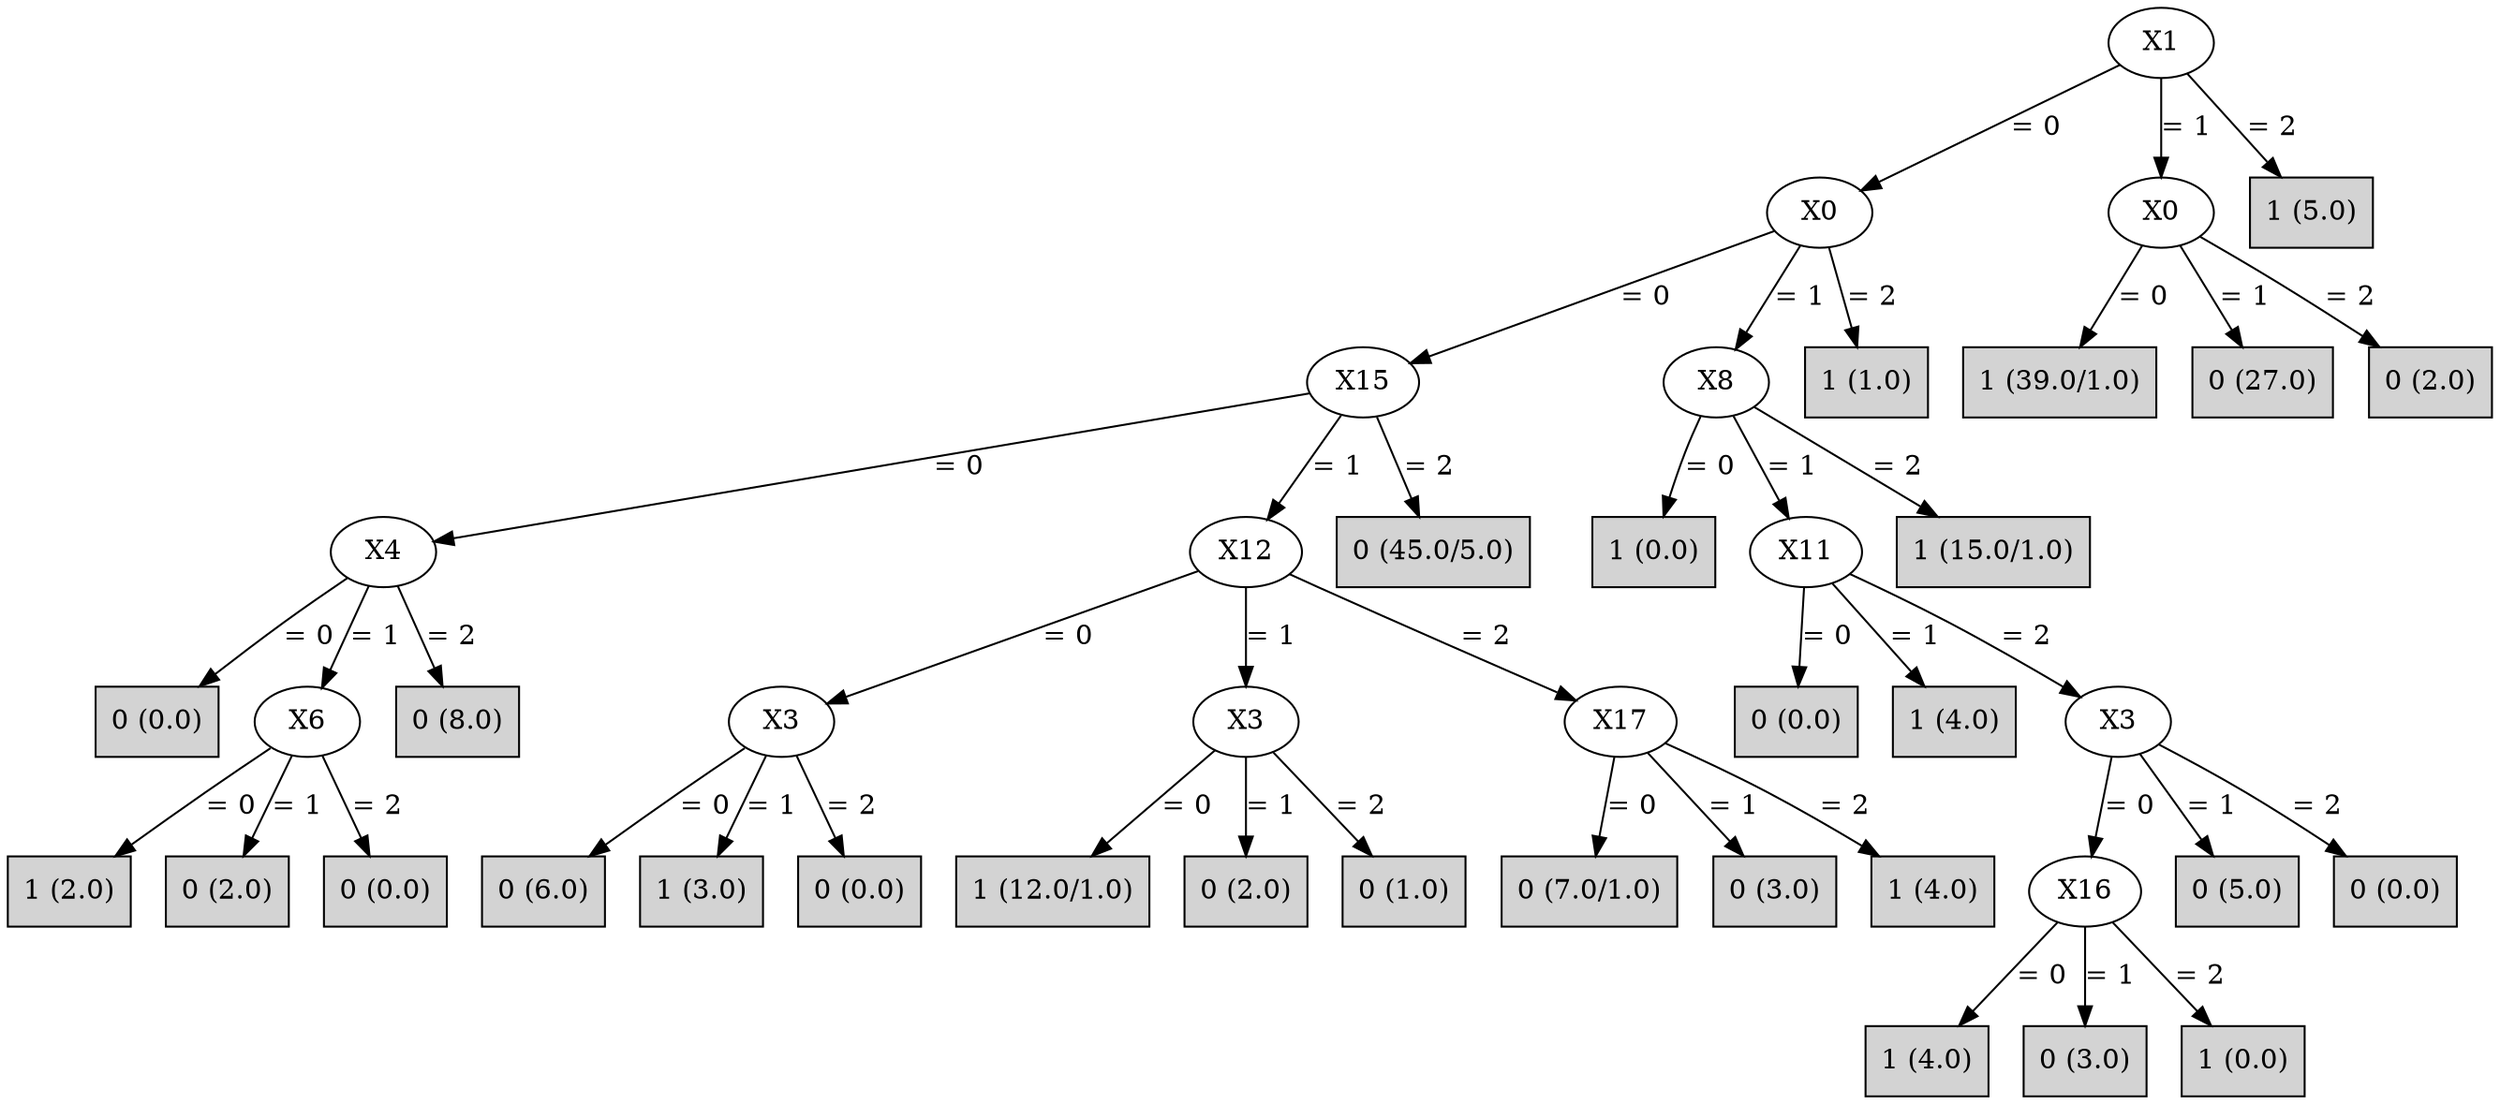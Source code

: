 digraph J48Tree {
N0 [label="X1" ]
N0->N1 [label="= 0"]
N1 [label="X0" ]
N1->N2 [label="= 0"]
N2 [label="X15" ]
N2->N3 [label="= 0"]
N3 [label="X4" ]
N3->N4 [label="= 0"]
N4 [label="0 (0.0)" shape=box style=filled ]
N3->N5 [label="= 1"]
N5 [label="X6" ]
N5->N6 [label="= 0"]
N6 [label="1 (2.0)" shape=box style=filled ]
N5->N7 [label="= 1"]
N7 [label="0 (2.0)" shape=box style=filled ]
N5->N8 [label="= 2"]
N8 [label="0 (0.0)" shape=box style=filled ]
N3->N9 [label="= 2"]
N9 [label="0 (8.0)" shape=box style=filled ]
N2->N10 [label="= 1"]
N10 [label="X12" ]
N10->N11 [label="= 0"]
N11 [label="X3" ]
N11->N12 [label="= 0"]
N12 [label="0 (6.0)" shape=box style=filled ]
N11->N13 [label="= 1"]
N13 [label="1 (3.0)" shape=box style=filled ]
N11->N14 [label="= 2"]
N14 [label="0 (0.0)" shape=box style=filled ]
N10->N15 [label="= 1"]
N15 [label="X3" ]
N15->N16 [label="= 0"]
N16 [label="1 (12.0/1.0)" shape=box style=filled ]
N15->N17 [label="= 1"]
N17 [label="0 (2.0)" shape=box style=filled ]
N15->N18 [label="= 2"]
N18 [label="0 (1.0)" shape=box style=filled ]
N10->N19 [label="= 2"]
N19 [label="X17" ]
N19->N20 [label="= 0"]
N20 [label="0 (7.0/1.0)" shape=box style=filled ]
N19->N21 [label="= 1"]
N21 [label="0 (3.0)" shape=box style=filled ]
N19->N22 [label="= 2"]
N22 [label="1 (4.0)" shape=box style=filled ]
N2->N23 [label="= 2"]
N23 [label="0 (45.0/5.0)" shape=box style=filled ]
N1->N24 [label="= 1"]
N24 [label="X8" ]
N24->N25 [label="= 0"]
N25 [label="1 (0.0)" shape=box style=filled ]
N24->N26 [label="= 1"]
N26 [label="X11" ]
N26->N27 [label="= 0"]
N27 [label="0 (0.0)" shape=box style=filled ]
N26->N28 [label="= 1"]
N28 [label="1 (4.0)" shape=box style=filled ]
N26->N29 [label="= 2"]
N29 [label="X3" ]
N29->N30 [label="= 0"]
N30 [label="X16" ]
N30->N31 [label="= 0"]
N31 [label="1 (4.0)" shape=box style=filled ]
N30->N32 [label="= 1"]
N32 [label="0 (3.0)" shape=box style=filled ]
N30->N33 [label="= 2"]
N33 [label="1 (0.0)" shape=box style=filled ]
N29->N34 [label="= 1"]
N34 [label="0 (5.0)" shape=box style=filled ]
N29->N35 [label="= 2"]
N35 [label="0 (0.0)" shape=box style=filled ]
N24->N36 [label="= 2"]
N36 [label="1 (15.0/1.0)" shape=box style=filled ]
N1->N37 [label="= 2"]
N37 [label="1 (1.0)" shape=box style=filled ]
N0->N38 [label="= 1"]
N38 [label="X0" ]
N38->N39 [label="= 0"]
N39 [label="1 (39.0/1.0)" shape=box style=filled ]
N38->N40 [label="= 1"]
N40 [label="0 (27.0)" shape=box style=filled ]
N38->N41 [label="= 2"]
N41 [label="0 (2.0)" shape=box style=filled ]
N0->N42 [label="= 2"]
N42 [label="1 (5.0)" shape=box style=filled ]
}

